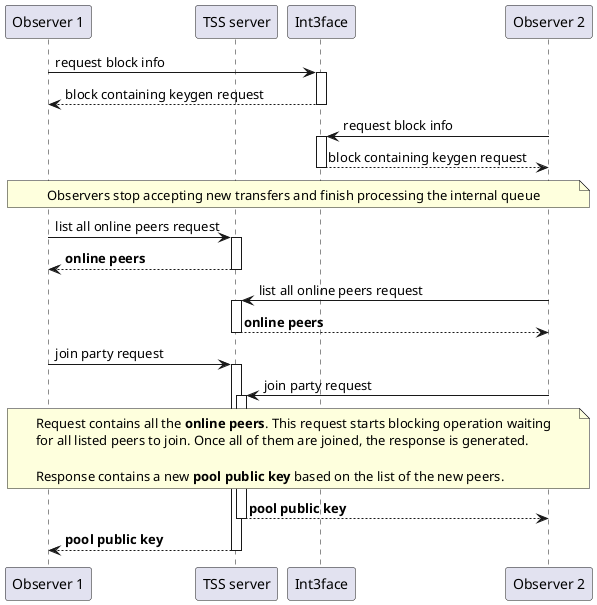 @startuml

autoactivate on

participant "Observer 1" as observer1
participant "TSS server" as server
participant "Int3face" as int3face
participant "Observer 2" as observer2

observer1 -> int3face : request block info
observer1 <-- int3face : block containing keygen request

observer2 -> int3face : request block info
observer2 <-- int3face : block containing keygen request

note over observer1, observer2
    Observers stop accepting new transfers and finish processing the internal queue
end note

observer1 -> server : list all online peers request

observer1 <-- server : **online peers**

observer2 -> server : list all online peers request

observer2 <-- server : **online peers**

observer1 -> server : join party request
observer2 -> server : join party request
note over observer1, observer2
    Request contains all the **online peers**. This request starts blocking operation waiting
    for all listed peers to join. Once all of them are joined, the response is generated.

    Response contains a new **pool public key** based on the list of the new peers.
end note


observer2 <-- server : **pool public key**
observer1 <-- server : **pool public key**

@enduml